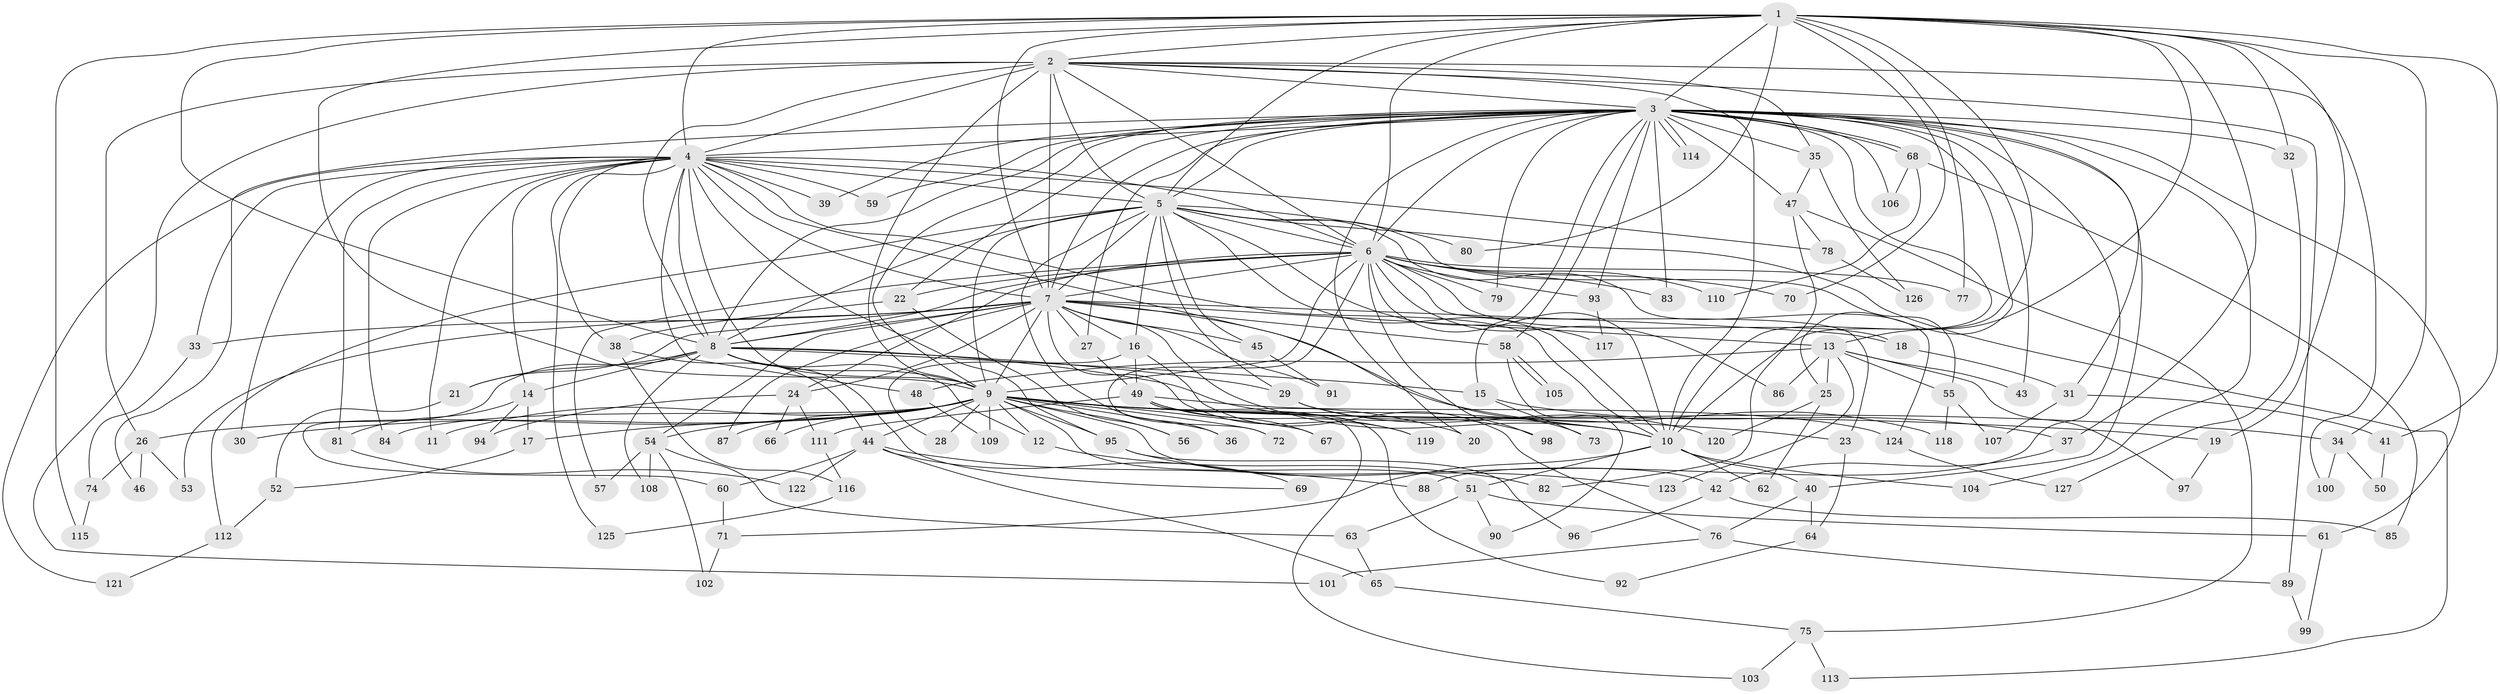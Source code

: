 // coarse degree distribution, {14: 0.02631578947368421, 1: 0.2894736842105263, 2: 0.47368421052631576, 21: 0.02631578947368421, 3: 0.07894736842105263, 11: 0.02631578947368421, 4: 0.02631578947368421, 8: 0.02631578947368421, 22: 0.02631578947368421}
// Generated by graph-tools (version 1.1) at 2025/49/03/04/25 21:49:35]
// undirected, 127 vertices, 279 edges
graph export_dot {
graph [start="1"]
  node [color=gray90,style=filled];
  1;
  2;
  3;
  4;
  5;
  6;
  7;
  8;
  9;
  10;
  11;
  12;
  13;
  14;
  15;
  16;
  17;
  18;
  19;
  20;
  21;
  22;
  23;
  24;
  25;
  26;
  27;
  28;
  29;
  30;
  31;
  32;
  33;
  34;
  35;
  36;
  37;
  38;
  39;
  40;
  41;
  42;
  43;
  44;
  45;
  46;
  47;
  48;
  49;
  50;
  51;
  52;
  53;
  54;
  55;
  56;
  57;
  58;
  59;
  60;
  61;
  62;
  63;
  64;
  65;
  66;
  67;
  68;
  69;
  70;
  71;
  72;
  73;
  74;
  75;
  76;
  77;
  78;
  79;
  80;
  81;
  82;
  83;
  84;
  85;
  86;
  87;
  88;
  89;
  90;
  91;
  92;
  93;
  94;
  95;
  96;
  97;
  98;
  99;
  100;
  101;
  102;
  103;
  104;
  105;
  106;
  107;
  108;
  109;
  110;
  111;
  112;
  113;
  114;
  115;
  116;
  117;
  118;
  119;
  120;
  121;
  122;
  123;
  124;
  125;
  126;
  127;
  1 -- 2;
  1 -- 3;
  1 -- 4;
  1 -- 5;
  1 -- 6;
  1 -- 7;
  1 -- 8;
  1 -- 9;
  1 -- 10;
  1 -- 13;
  1 -- 19;
  1 -- 32;
  1 -- 34;
  1 -- 37;
  1 -- 41;
  1 -- 70;
  1 -- 77;
  1 -- 80;
  1 -- 115;
  2 -- 3;
  2 -- 4;
  2 -- 5;
  2 -- 6;
  2 -- 7;
  2 -- 8;
  2 -- 9;
  2 -- 10;
  2 -- 26;
  2 -- 35;
  2 -- 89;
  2 -- 100;
  2 -- 101;
  3 -- 4;
  3 -- 5;
  3 -- 6;
  3 -- 7;
  3 -- 8;
  3 -- 9;
  3 -- 10;
  3 -- 15;
  3 -- 20;
  3 -- 22;
  3 -- 25;
  3 -- 27;
  3 -- 31;
  3 -- 32;
  3 -- 35;
  3 -- 39;
  3 -- 40;
  3 -- 43;
  3 -- 46;
  3 -- 47;
  3 -- 58;
  3 -- 59;
  3 -- 61;
  3 -- 68;
  3 -- 68;
  3 -- 79;
  3 -- 83;
  3 -- 88;
  3 -- 93;
  3 -- 104;
  3 -- 106;
  3 -- 114;
  3 -- 114;
  4 -- 5;
  4 -- 6;
  4 -- 7;
  4 -- 8;
  4 -- 9;
  4 -- 10;
  4 -- 11;
  4 -- 14;
  4 -- 30;
  4 -- 33;
  4 -- 38;
  4 -- 39;
  4 -- 48;
  4 -- 59;
  4 -- 73;
  4 -- 78;
  4 -- 81;
  4 -- 84;
  4 -- 95;
  4 -- 121;
  4 -- 125;
  5 -- 6;
  5 -- 7;
  5 -- 8;
  5 -- 9;
  5 -- 10;
  5 -- 16;
  5 -- 29;
  5 -- 36;
  5 -- 45;
  5 -- 55;
  5 -- 80;
  5 -- 112;
  5 -- 113;
  5 -- 117;
  5 -- 124;
  6 -- 7;
  6 -- 8;
  6 -- 9;
  6 -- 10;
  6 -- 18;
  6 -- 22;
  6 -- 23;
  6 -- 24;
  6 -- 57;
  6 -- 70;
  6 -- 72;
  6 -- 77;
  6 -- 79;
  6 -- 83;
  6 -- 86;
  6 -- 93;
  6 -- 98;
  6 -- 110;
  7 -- 8;
  7 -- 9;
  7 -- 10;
  7 -- 13;
  7 -- 16;
  7 -- 18;
  7 -- 21;
  7 -- 24;
  7 -- 27;
  7 -- 33;
  7 -- 45;
  7 -- 53;
  7 -- 54;
  7 -- 58;
  7 -- 87;
  7 -- 91;
  7 -- 118;
  7 -- 119;
  8 -- 9;
  8 -- 10;
  8 -- 12;
  8 -- 14;
  8 -- 15;
  8 -- 21;
  8 -- 29;
  8 -- 60;
  8 -- 69;
  8 -- 108;
  9 -- 10;
  9 -- 11;
  9 -- 12;
  9 -- 17;
  9 -- 19;
  9 -- 20;
  9 -- 23;
  9 -- 26;
  9 -- 28;
  9 -- 30;
  9 -- 34;
  9 -- 36;
  9 -- 42;
  9 -- 44;
  9 -- 51;
  9 -- 54;
  9 -- 56;
  9 -- 66;
  9 -- 67;
  9 -- 72;
  9 -- 84;
  9 -- 87;
  9 -- 95;
  9 -- 109;
  10 -- 40;
  10 -- 51;
  10 -- 62;
  10 -- 71;
  10 -- 104;
  12 -- 82;
  13 -- 25;
  13 -- 43;
  13 -- 48;
  13 -- 55;
  13 -- 86;
  13 -- 97;
  13 -- 123;
  14 -- 17;
  14 -- 81;
  14 -- 94;
  15 -- 37;
  15 -- 73;
  16 -- 28;
  16 -- 49;
  16 -- 76;
  17 -- 52;
  18 -- 31;
  19 -- 97;
  21 -- 52;
  22 -- 38;
  22 -- 56;
  23 -- 64;
  24 -- 66;
  24 -- 94;
  24 -- 111;
  25 -- 62;
  25 -- 120;
  26 -- 46;
  26 -- 53;
  26 -- 74;
  27 -- 49;
  29 -- 98;
  29 -- 120;
  31 -- 41;
  31 -- 107;
  32 -- 127;
  33 -- 74;
  34 -- 50;
  34 -- 100;
  35 -- 47;
  35 -- 126;
  37 -- 42;
  38 -- 44;
  38 -- 116;
  40 -- 64;
  40 -- 76;
  41 -- 50;
  42 -- 85;
  42 -- 96;
  44 -- 60;
  44 -- 65;
  44 -- 69;
  44 -- 88;
  44 -- 122;
  45 -- 91;
  47 -- 75;
  47 -- 78;
  47 -- 82;
  48 -- 109;
  49 -- 67;
  49 -- 92;
  49 -- 103;
  49 -- 111;
  49 -- 119;
  49 -- 124;
  51 -- 61;
  51 -- 63;
  51 -- 90;
  52 -- 112;
  54 -- 57;
  54 -- 63;
  54 -- 102;
  54 -- 108;
  55 -- 107;
  55 -- 118;
  58 -- 90;
  58 -- 105;
  58 -- 105;
  60 -- 71;
  61 -- 99;
  63 -- 65;
  64 -- 92;
  65 -- 75;
  68 -- 85;
  68 -- 106;
  68 -- 110;
  71 -- 102;
  74 -- 115;
  75 -- 103;
  75 -- 113;
  76 -- 89;
  76 -- 101;
  78 -- 126;
  81 -- 122;
  89 -- 99;
  93 -- 117;
  95 -- 96;
  95 -- 123;
  111 -- 116;
  112 -- 121;
  116 -- 125;
  124 -- 127;
}
